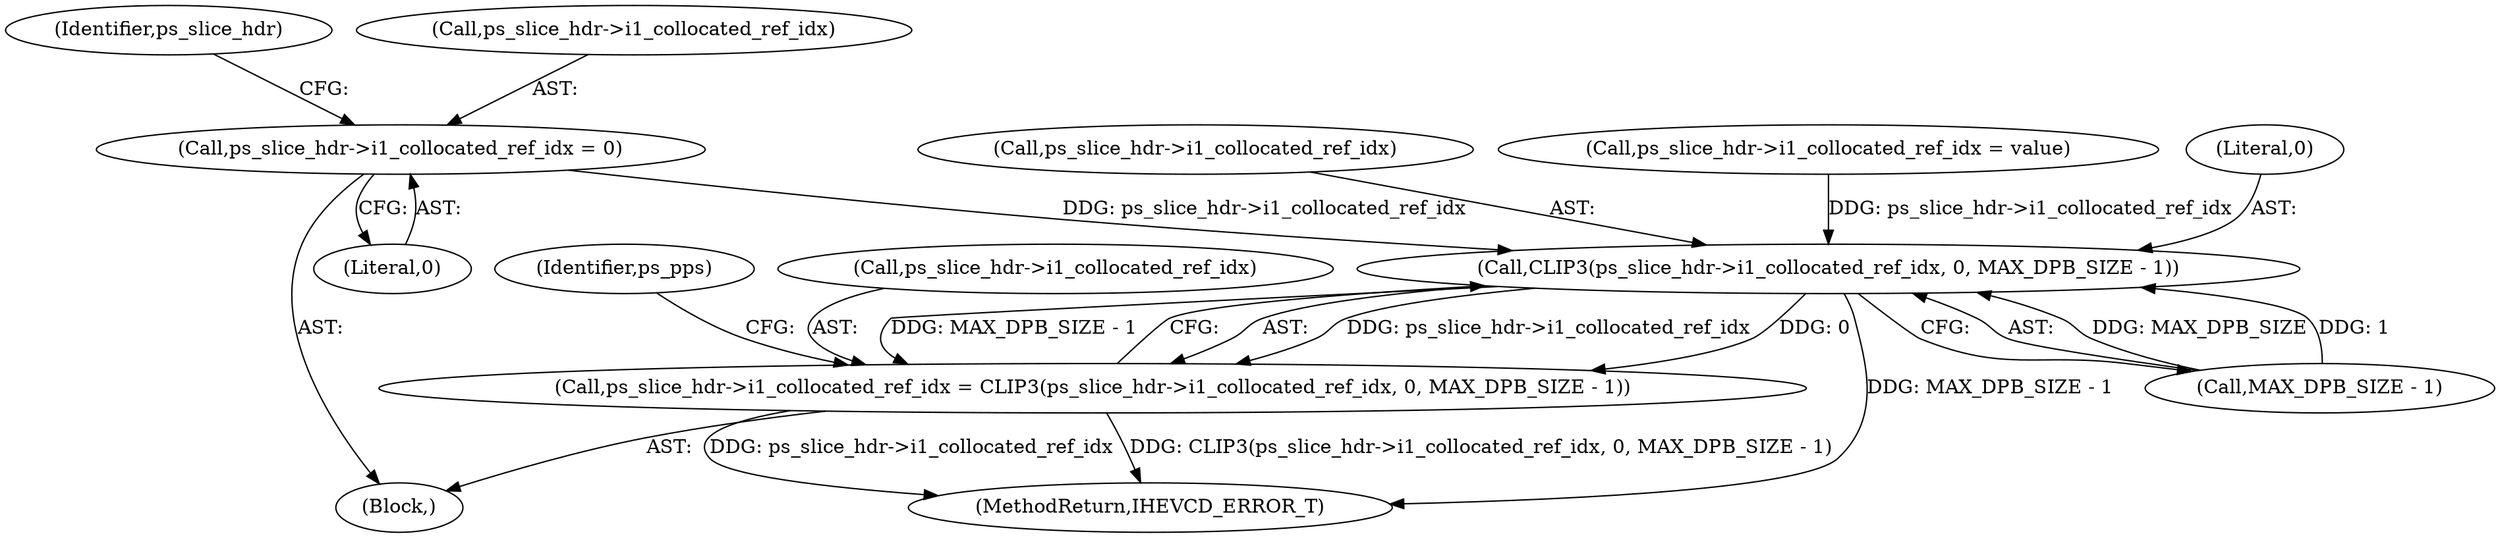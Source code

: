 digraph "0_Android_7c9be319a279654e55a6d757265f88c61a16a4d5@pointer" {
"1001357" [label="(Call,ps_slice_hdr->i1_collocated_ref_idx = 0)"];
"1001419" [label="(Call,CLIP3(ps_slice_hdr->i1_collocated_ref_idx, 0, MAX_DPB_SIZE - 1))"];
"1001415" [label="(Call,ps_slice_hdr->i1_collocated_ref_idx = CLIP3(ps_slice_hdr->i1_collocated_ref_idx, 0, MAX_DPB_SIZE - 1))"];
"1001420" [label="(Call,ps_slice_hdr->i1_collocated_ref_idx)"];
"1001415" [label="(Call,ps_slice_hdr->i1_collocated_ref_idx = CLIP3(ps_slice_hdr->i1_collocated_ref_idx, 0, MAX_DPB_SIZE - 1))"];
"1001188" [label="(Block,)"];
"1001361" [label="(Literal,0)"];
"1001357" [label="(Call,ps_slice_hdr->i1_collocated_ref_idx = 0)"];
"1001431" [label="(Identifier,ps_pps)"];
"1001410" [label="(Call,ps_slice_hdr->i1_collocated_ref_idx = value)"];
"1001364" [label="(Identifier,ps_slice_hdr)"];
"1001416" [label="(Call,ps_slice_hdr->i1_collocated_ref_idx)"];
"1001423" [label="(Literal,0)"];
"1002661" [label="(MethodReturn,IHEVCD_ERROR_T)"];
"1001424" [label="(Call,MAX_DPB_SIZE - 1)"];
"1001419" [label="(Call,CLIP3(ps_slice_hdr->i1_collocated_ref_idx, 0, MAX_DPB_SIZE - 1))"];
"1001358" [label="(Call,ps_slice_hdr->i1_collocated_ref_idx)"];
"1001357" -> "1001188"  [label="AST: "];
"1001357" -> "1001361"  [label="CFG: "];
"1001358" -> "1001357"  [label="AST: "];
"1001361" -> "1001357"  [label="AST: "];
"1001364" -> "1001357"  [label="CFG: "];
"1001357" -> "1001419"  [label="DDG: ps_slice_hdr->i1_collocated_ref_idx"];
"1001419" -> "1001415"  [label="AST: "];
"1001419" -> "1001424"  [label="CFG: "];
"1001420" -> "1001419"  [label="AST: "];
"1001423" -> "1001419"  [label="AST: "];
"1001424" -> "1001419"  [label="AST: "];
"1001415" -> "1001419"  [label="CFG: "];
"1001419" -> "1002661"  [label="DDG: MAX_DPB_SIZE - 1"];
"1001419" -> "1001415"  [label="DDG: ps_slice_hdr->i1_collocated_ref_idx"];
"1001419" -> "1001415"  [label="DDG: 0"];
"1001419" -> "1001415"  [label="DDG: MAX_DPB_SIZE - 1"];
"1001410" -> "1001419"  [label="DDG: ps_slice_hdr->i1_collocated_ref_idx"];
"1001424" -> "1001419"  [label="DDG: MAX_DPB_SIZE"];
"1001424" -> "1001419"  [label="DDG: 1"];
"1001415" -> "1001188"  [label="AST: "];
"1001416" -> "1001415"  [label="AST: "];
"1001431" -> "1001415"  [label="CFG: "];
"1001415" -> "1002661"  [label="DDG: CLIP3(ps_slice_hdr->i1_collocated_ref_idx, 0, MAX_DPB_SIZE - 1)"];
"1001415" -> "1002661"  [label="DDG: ps_slice_hdr->i1_collocated_ref_idx"];
}
